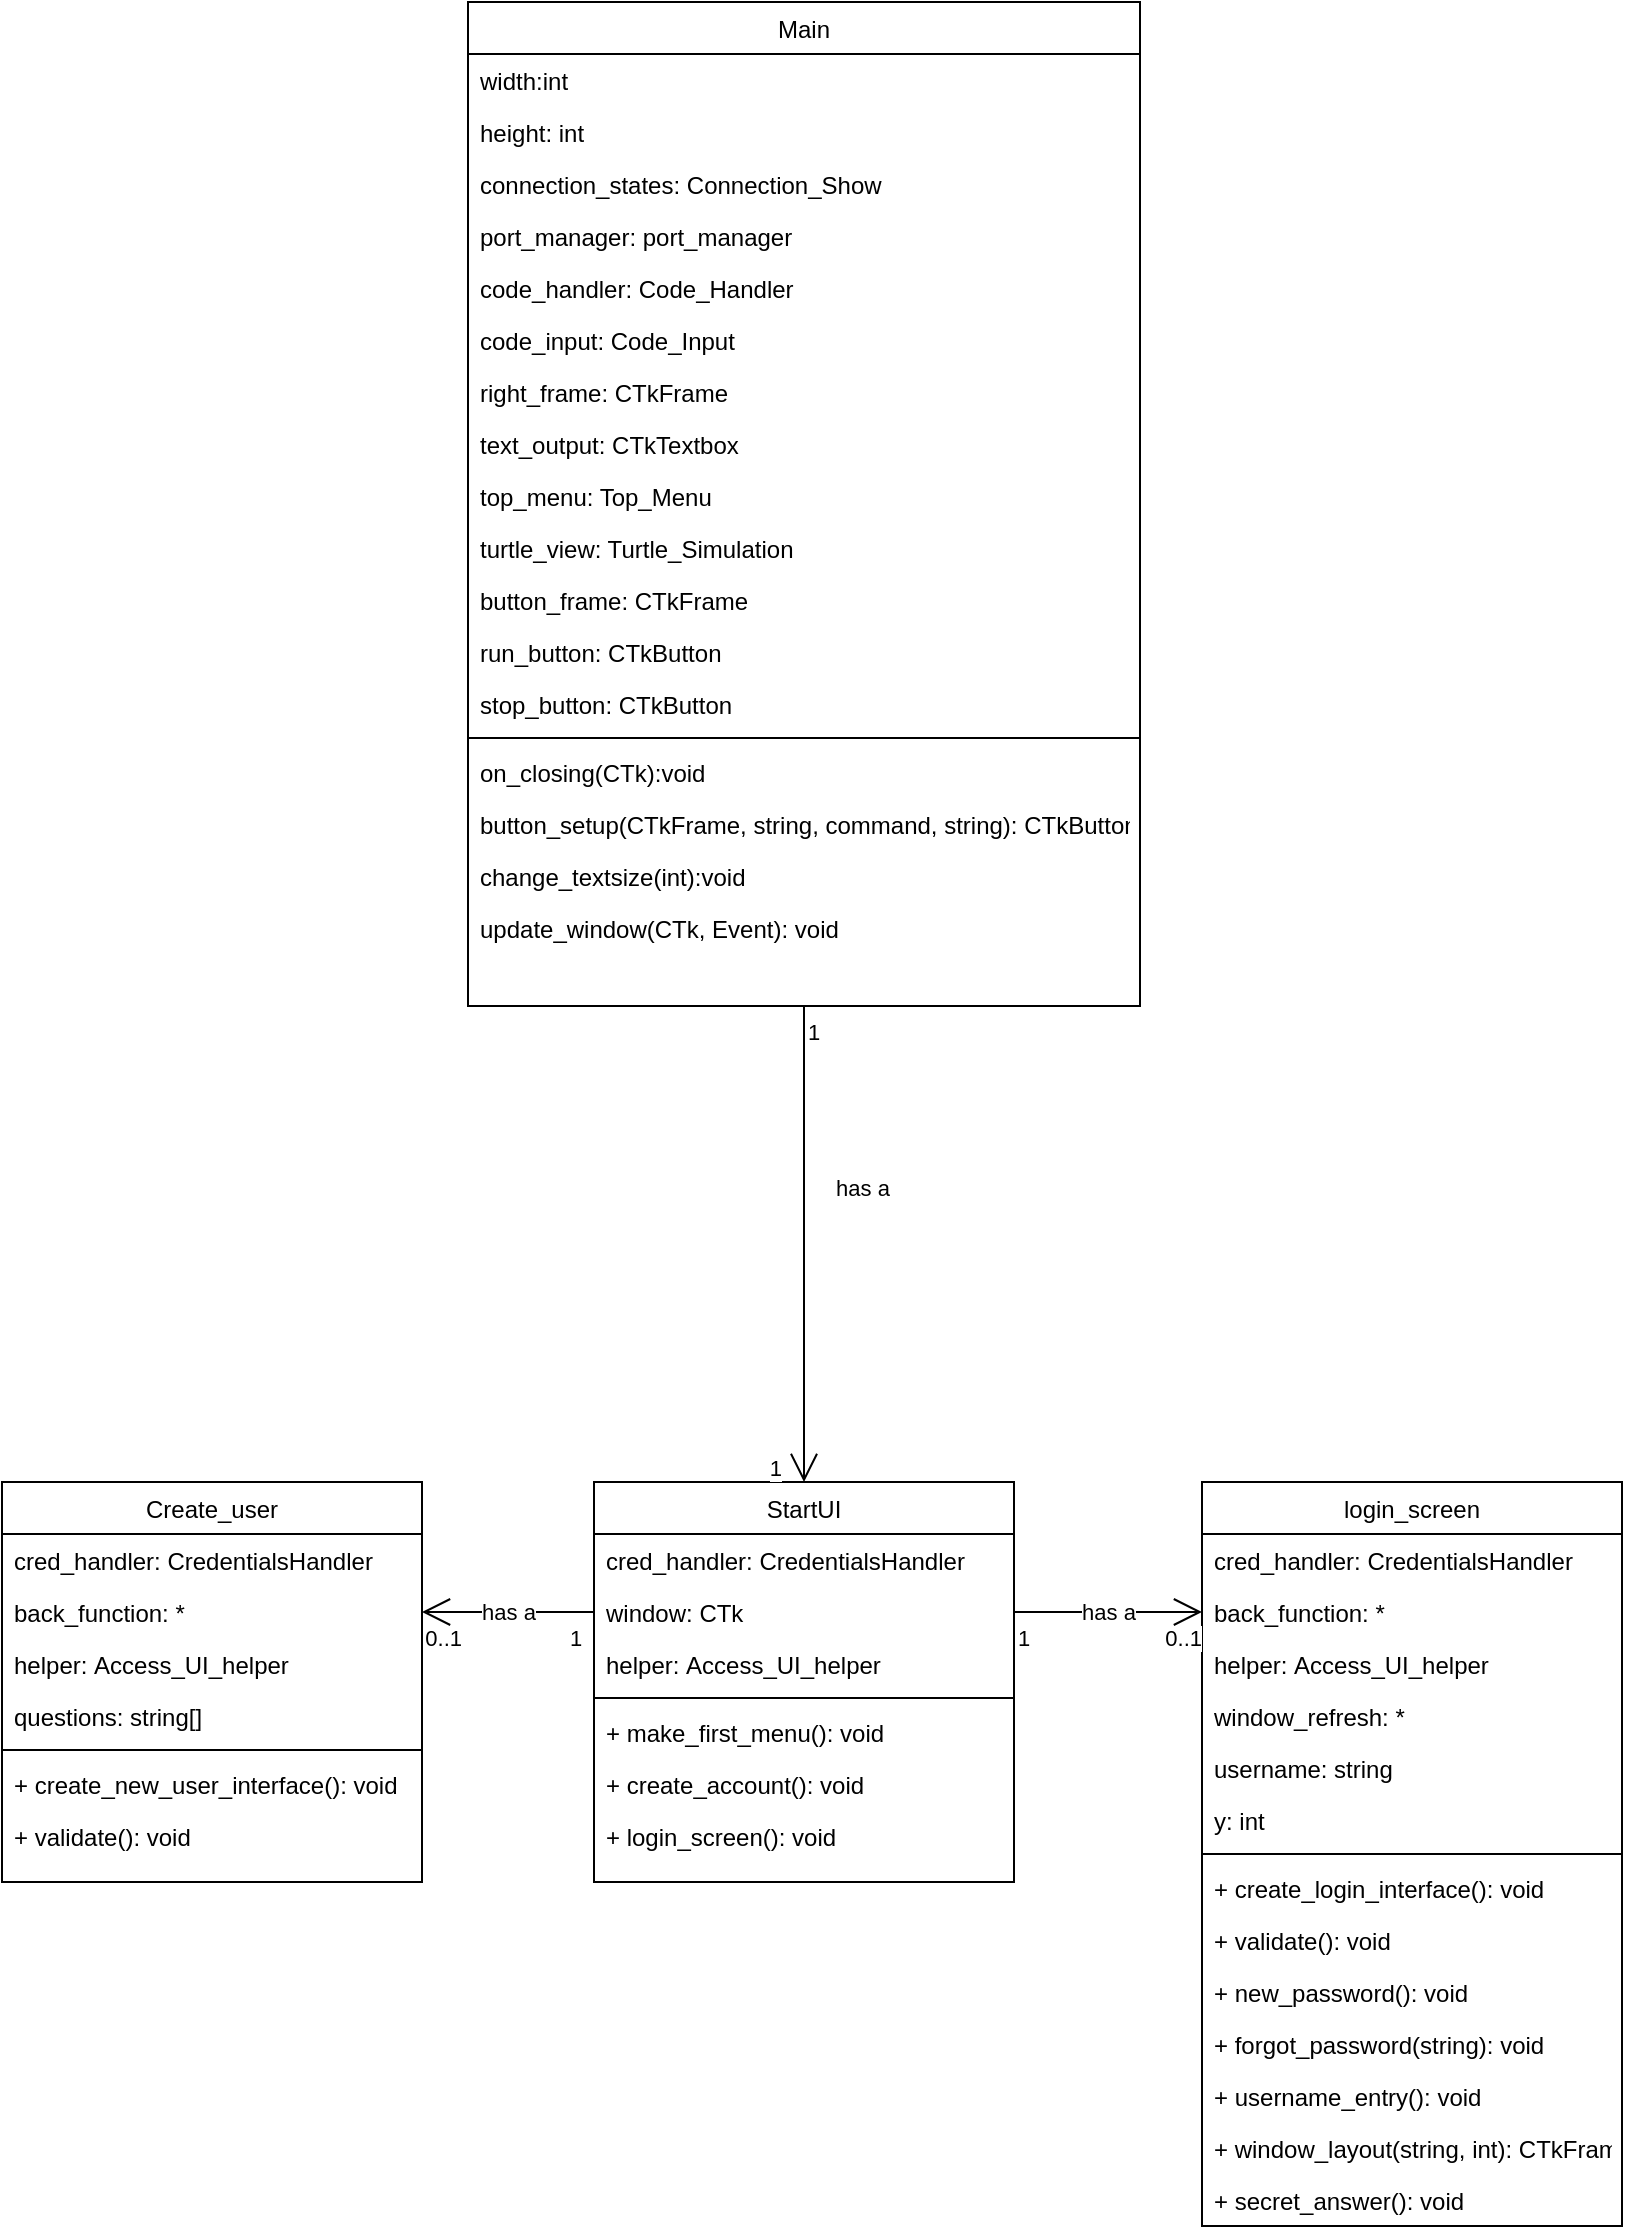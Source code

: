 <mxfile version="26.2.14">
  <diagram id="C5RBs43oDa-KdzZeNtuy" name="Page-1">
    <mxGraphModel dx="984" dy="2276" grid="1" gridSize="10" guides="1" tooltips="1" connect="1" arrows="1" fold="1" page="1" pageScale="1" pageWidth="827" pageHeight="1169" math="0" shadow="0">
      <root>
        <mxCell id="WIyWlLk6GJQsqaUBKTNV-0" />
        <mxCell id="WIyWlLk6GJQsqaUBKTNV-1" parent="WIyWlLk6GJQsqaUBKTNV-0" />
        <mxCell id="gDzdNd2LTdi7sWeR8Vei-63" value="Create_user" style="swimlane;fontStyle=0;align=center;verticalAlign=top;childLayout=stackLayout;horizontal=1;startSize=26;horizontalStack=0;resizeParent=1;resizeLast=0;collapsible=1;marginBottom=0;rounded=0;shadow=0;strokeWidth=1;" parent="WIyWlLk6GJQsqaUBKTNV-1" vertex="1">
          <mxGeometry x="50" y="490" width="210" height="200" as="geometry">
            <mxRectangle x="550" y="140" width="160" height="26" as="alternateBounds" />
          </mxGeometry>
        </mxCell>
        <mxCell id="gDzdNd2LTdi7sWeR8Vei-64" value="cred_handler: CredentialsHandler" style="text;align=left;verticalAlign=top;spacingLeft=4;spacingRight=4;overflow=hidden;rotatable=0;points=[[0,0.5],[1,0.5]];portConstraint=eastwest;" parent="gDzdNd2LTdi7sWeR8Vei-63" vertex="1">
          <mxGeometry y="26" width="210" height="26" as="geometry" />
        </mxCell>
        <mxCell id="gDzdNd2LTdi7sWeR8Vei-65" value="back_function: *" style="text;align=left;verticalAlign=top;spacingLeft=4;spacingRight=4;overflow=hidden;rotatable=0;points=[[0,0.5],[1,0.5]];portConstraint=eastwest;rounded=0;shadow=0;html=0;" parent="gDzdNd2LTdi7sWeR8Vei-63" vertex="1">
          <mxGeometry y="52" width="210" height="26" as="geometry" />
        </mxCell>
        <mxCell id="gDzdNd2LTdi7sWeR8Vei-66" value="helper: Access_UI_helper" style="text;align=left;verticalAlign=top;spacingLeft=4;spacingRight=4;overflow=hidden;rotatable=0;points=[[0,0.5],[1,0.5]];portConstraint=eastwest;rounded=0;shadow=0;html=0;" parent="gDzdNd2LTdi7sWeR8Vei-63" vertex="1">
          <mxGeometry y="78" width="210" height="26" as="geometry" />
        </mxCell>
        <mxCell id="H0IykVh78bHlKfV0S87f-43" value="questions: string[]" style="text;align=left;verticalAlign=top;spacingLeft=4;spacingRight=4;overflow=hidden;rotatable=0;points=[[0,0.5],[1,0.5]];portConstraint=eastwest;rounded=0;shadow=0;html=0;" parent="gDzdNd2LTdi7sWeR8Vei-63" vertex="1">
          <mxGeometry y="104" width="210" height="26" as="geometry" />
        </mxCell>
        <mxCell id="gDzdNd2LTdi7sWeR8Vei-67" value="" style="line;html=1;strokeWidth=1;align=left;verticalAlign=middle;spacingTop=-1;spacingLeft=3;spacingRight=3;rotatable=0;labelPosition=right;points=[];portConstraint=eastwest;" parent="gDzdNd2LTdi7sWeR8Vei-63" vertex="1">
          <mxGeometry y="130" width="210" height="8" as="geometry" />
        </mxCell>
        <mxCell id="gDzdNd2LTdi7sWeR8Vei-70" value="+ create_new_user_interface(): void" style="text;align=left;verticalAlign=top;spacingLeft=4;spacingRight=4;overflow=hidden;rotatable=0;points=[[0,0.5],[1,0.5]];portConstraint=eastwest;" parent="gDzdNd2LTdi7sWeR8Vei-63" vertex="1">
          <mxGeometry y="138" width="210" height="26" as="geometry" />
        </mxCell>
        <mxCell id="gDzdNd2LTdi7sWeR8Vei-71" value="+ validate(): void" style="text;align=left;verticalAlign=top;spacingLeft=4;spacingRight=4;overflow=hidden;rotatable=0;points=[[0,0.5],[1,0.5]];portConstraint=eastwest;fontSize=12;" parent="gDzdNd2LTdi7sWeR8Vei-63" vertex="1">
          <mxGeometry y="164" width="210" height="26" as="geometry" />
        </mxCell>
        <mxCell id="gDzdNd2LTdi7sWeR8Vei-75" value="login_screen" style="swimlane;fontStyle=0;align=center;verticalAlign=top;childLayout=stackLayout;horizontal=1;startSize=26;horizontalStack=0;resizeParent=1;resizeLast=0;collapsible=1;marginBottom=0;rounded=0;shadow=0;strokeWidth=1;" parent="WIyWlLk6GJQsqaUBKTNV-1" vertex="1">
          <mxGeometry x="650" y="490" width="210" height="372" as="geometry">
            <mxRectangle x="550" y="140" width="160" height="26" as="alternateBounds" />
          </mxGeometry>
        </mxCell>
        <mxCell id="gDzdNd2LTdi7sWeR8Vei-76" value="cred_handler: CredentialsHandler" style="text;align=left;verticalAlign=top;spacingLeft=4;spacingRight=4;overflow=hidden;rotatable=0;points=[[0,0.5],[1,0.5]];portConstraint=eastwest;" parent="gDzdNd2LTdi7sWeR8Vei-75" vertex="1">
          <mxGeometry y="26" width="210" height="26" as="geometry" />
        </mxCell>
        <mxCell id="gDzdNd2LTdi7sWeR8Vei-77" value="back_function: *" style="text;align=left;verticalAlign=top;spacingLeft=4;spacingRight=4;overflow=hidden;rotatable=0;points=[[0,0.5],[1,0.5]];portConstraint=eastwest;rounded=0;shadow=0;html=0;" parent="gDzdNd2LTdi7sWeR8Vei-75" vertex="1">
          <mxGeometry y="52" width="210" height="26" as="geometry" />
        </mxCell>
        <mxCell id="gDzdNd2LTdi7sWeR8Vei-78" value="helper: Access_UI_helper" style="text;align=left;verticalAlign=top;spacingLeft=4;spacingRight=4;overflow=hidden;rotatable=0;points=[[0,0.5],[1,0.5]];portConstraint=eastwest;rounded=0;shadow=0;html=0;" parent="gDzdNd2LTdi7sWeR8Vei-75" vertex="1">
          <mxGeometry y="78" width="210" height="26" as="geometry" />
        </mxCell>
        <mxCell id="H0IykVh78bHlKfV0S87f-33" value="window_refresh: *" style="text;align=left;verticalAlign=top;spacingLeft=4;spacingRight=4;overflow=hidden;rotatable=0;points=[[0,0.5],[1,0.5]];portConstraint=eastwest;rounded=0;shadow=0;html=0;" parent="gDzdNd2LTdi7sWeR8Vei-75" vertex="1">
          <mxGeometry y="104" width="210" height="26" as="geometry" />
        </mxCell>
        <mxCell id="H0IykVh78bHlKfV0S87f-34" value="username: string" style="text;align=left;verticalAlign=top;spacingLeft=4;spacingRight=4;overflow=hidden;rotatable=0;points=[[0,0.5],[1,0.5]];portConstraint=eastwest;rounded=0;shadow=0;html=0;" parent="gDzdNd2LTdi7sWeR8Vei-75" vertex="1">
          <mxGeometry y="130" width="210" height="26" as="geometry" />
        </mxCell>
        <mxCell id="H0IykVh78bHlKfV0S87f-35" value="y: int" style="text;align=left;verticalAlign=top;spacingLeft=4;spacingRight=4;overflow=hidden;rotatable=0;points=[[0,0.5],[1,0.5]];portConstraint=eastwest;rounded=0;shadow=0;html=0;" parent="gDzdNd2LTdi7sWeR8Vei-75" vertex="1">
          <mxGeometry y="156" width="210" height="26" as="geometry" />
        </mxCell>
        <mxCell id="gDzdNd2LTdi7sWeR8Vei-79" value="" style="line;html=1;strokeWidth=1;align=left;verticalAlign=middle;spacingTop=-1;spacingLeft=3;spacingRight=3;rotatable=0;labelPosition=right;points=[];portConstraint=eastwest;" parent="gDzdNd2LTdi7sWeR8Vei-75" vertex="1">
          <mxGeometry y="182" width="210" height="8" as="geometry" />
        </mxCell>
        <mxCell id="gDzdNd2LTdi7sWeR8Vei-82" value="+ create_login_interface(): void" style="text;align=left;verticalAlign=top;spacingLeft=4;spacingRight=4;overflow=hidden;rotatable=0;points=[[0,0.5],[1,0.5]];portConstraint=eastwest;" parent="gDzdNd2LTdi7sWeR8Vei-75" vertex="1">
          <mxGeometry y="190" width="210" height="26" as="geometry" />
        </mxCell>
        <mxCell id="gDzdNd2LTdi7sWeR8Vei-83" value="+ validate(): void" style="text;align=left;verticalAlign=top;spacingLeft=4;spacingRight=4;overflow=hidden;rotatable=0;points=[[0,0.5],[1,0.5]];portConstraint=eastwest;fontSize=12;" parent="gDzdNd2LTdi7sWeR8Vei-75" vertex="1">
          <mxGeometry y="216" width="210" height="26" as="geometry" />
        </mxCell>
        <mxCell id="H0IykVh78bHlKfV0S87f-36" value="+ new_password(): void" style="text;align=left;verticalAlign=top;spacingLeft=4;spacingRight=4;overflow=hidden;rotatable=0;points=[[0,0.5],[1,0.5]];portConstraint=eastwest;fontSize=12;" parent="gDzdNd2LTdi7sWeR8Vei-75" vertex="1">
          <mxGeometry y="242" width="210" height="26" as="geometry" />
        </mxCell>
        <mxCell id="gDzdNd2LTdi7sWeR8Vei-84" value="+ forgot_password(string): void" style="text;align=left;verticalAlign=top;spacingLeft=4;spacingRight=4;overflow=hidden;rotatable=0;points=[[0,0.5],[1,0.5]];portConstraint=eastwest;fontSize=12;" parent="gDzdNd2LTdi7sWeR8Vei-75" vertex="1">
          <mxGeometry y="268" width="210" height="26" as="geometry" />
        </mxCell>
        <mxCell id="H0IykVh78bHlKfV0S87f-37" value="+ username_entry(): void" style="text;align=left;verticalAlign=top;spacingLeft=4;spacingRight=4;overflow=hidden;rotatable=0;points=[[0,0.5],[1,0.5]];portConstraint=eastwest;fontSize=12;" parent="gDzdNd2LTdi7sWeR8Vei-75" vertex="1">
          <mxGeometry y="294" width="210" height="26" as="geometry" />
        </mxCell>
        <mxCell id="H0IykVh78bHlKfV0S87f-39" value="+ window_layout(string, int): CTkFrame" style="text;align=left;verticalAlign=top;spacingLeft=4;spacingRight=4;overflow=hidden;rotatable=0;points=[[0,0.5],[1,0.5]];portConstraint=eastwest;fontSize=12;" parent="gDzdNd2LTdi7sWeR8Vei-75" vertex="1">
          <mxGeometry y="320" width="210" height="26" as="geometry" />
        </mxCell>
        <mxCell id="H0IykVh78bHlKfV0S87f-38" value="+ secret_answer(): void" style="text;align=left;verticalAlign=top;spacingLeft=4;spacingRight=4;overflow=hidden;rotatable=0;points=[[0,0.5],[1,0.5]];portConstraint=eastwest;fontSize=12;" parent="gDzdNd2LTdi7sWeR8Vei-75" vertex="1">
          <mxGeometry y="346" width="210" height="26" as="geometry" />
        </mxCell>
        <mxCell id="gDzdNd2LTdi7sWeR8Vei-95" value="StartUI" style="swimlane;fontStyle=0;align=center;verticalAlign=top;childLayout=stackLayout;horizontal=1;startSize=26;horizontalStack=0;resizeParent=1;resizeLast=0;collapsible=1;marginBottom=0;rounded=0;shadow=0;strokeWidth=1;" parent="WIyWlLk6GJQsqaUBKTNV-1" vertex="1">
          <mxGeometry x="346" y="490" width="210" height="200" as="geometry">
            <mxRectangle x="550" y="140" width="160" height="26" as="alternateBounds" />
          </mxGeometry>
        </mxCell>
        <mxCell id="gDzdNd2LTdi7sWeR8Vei-96" value="cred_handler: CredentialsHandler" style="text;align=left;verticalAlign=top;spacingLeft=4;spacingRight=4;overflow=hidden;rotatable=0;points=[[0,0.5],[1,0.5]];portConstraint=eastwest;" parent="gDzdNd2LTdi7sWeR8Vei-95" vertex="1">
          <mxGeometry y="26" width="210" height="26" as="geometry" />
        </mxCell>
        <mxCell id="gDzdNd2LTdi7sWeR8Vei-97" value="window: CTk" style="text;align=left;verticalAlign=top;spacingLeft=4;spacingRight=4;overflow=hidden;rotatable=0;points=[[0,0.5],[1,0.5]];portConstraint=eastwest;rounded=0;shadow=0;html=0;" parent="gDzdNd2LTdi7sWeR8Vei-95" vertex="1">
          <mxGeometry y="52" width="210" height="26" as="geometry" />
        </mxCell>
        <mxCell id="gDzdNd2LTdi7sWeR8Vei-98" value="helper: Access_UI_helper" style="text;align=left;verticalAlign=top;spacingLeft=4;spacingRight=4;overflow=hidden;rotatable=0;points=[[0,0.5],[1,0.5]];portConstraint=eastwest;rounded=0;shadow=0;html=0;" parent="gDzdNd2LTdi7sWeR8Vei-95" vertex="1">
          <mxGeometry y="78" width="210" height="26" as="geometry" />
        </mxCell>
        <mxCell id="gDzdNd2LTdi7sWeR8Vei-99" value="" style="line;html=1;strokeWidth=1;align=left;verticalAlign=middle;spacingTop=-1;spacingLeft=3;spacingRight=3;rotatable=0;labelPosition=right;points=[];portConstraint=eastwest;" parent="gDzdNd2LTdi7sWeR8Vei-95" vertex="1">
          <mxGeometry y="104" width="210" height="8" as="geometry" />
        </mxCell>
        <mxCell id="gDzdNd2LTdi7sWeR8Vei-100" value="+ make_first_menu(): void&#xa;" style="text;align=left;verticalAlign=top;spacingLeft=4;spacingRight=4;overflow=hidden;rotatable=0;points=[[0,0.5],[1,0.5]];portConstraint=eastwest;" parent="gDzdNd2LTdi7sWeR8Vei-95" vertex="1">
          <mxGeometry y="112" width="210" height="26" as="geometry" />
        </mxCell>
        <mxCell id="gDzdNd2LTdi7sWeR8Vei-101" value="+ create_account(): void&#xa;" style="text;align=left;verticalAlign=top;spacingLeft=4;spacingRight=4;overflow=hidden;rotatable=0;points=[[0,0.5],[1,0.5]];portConstraint=eastwest;" parent="gDzdNd2LTdi7sWeR8Vei-95" vertex="1">
          <mxGeometry y="138" width="210" height="26" as="geometry" />
        </mxCell>
        <mxCell id="gDzdNd2LTdi7sWeR8Vei-103" value="+ login_screen(): void" style="text;align=left;verticalAlign=top;spacingLeft=4;spacingRight=4;overflow=hidden;rotatable=0;points=[[0,0.5],[1,0.5]];portConstraint=eastwest;fontSize=12;" parent="gDzdNd2LTdi7sWeR8Vei-95" vertex="1">
          <mxGeometry y="164" width="210" height="26" as="geometry" />
        </mxCell>
        <mxCell id="gDzdNd2LTdi7sWeR8Vei-125" value="Main" style="swimlane;fontStyle=0;align=center;verticalAlign=top;childLayout=stackLayout;horizontal=1;startSize=26;horizontalStack=0;resizeParent=1;resizeLast=0;collapsible=1;marginBottom=0;rounded=0;shadow=0;strokeWidth=1;" parent="WIyWlLk6GJQsqaUBKTNV-1" vertex="1">
          <mxGeometry x="283" y="-250" width="336" height="502" as="geometry">
            <mxRectangle x="550" y="140" width="160" height="26" as="alternateBounds" />
          </mxGeometry>
        </mxCell>
        <mxCell id="gDzdNd2LTdi7sWeR8Vei-126" value="width:int" style="text;align=left;verticalAlign=top;spacingLeft=4;spacingRight=4;overflow=hidden;rotatable=0;points=[[0,0.5],[1,0.5]];portConstraint=eastwest;" parent="gDzdNd2LTdi7sWeR8Vei-125" vertex="1">
          <mxGeometry y="26" width="336" height="26" as="geometry" />
        </mxCell>
        <mxCell id="gDzdNd2LTdi7sWeR8Vei-127" value="height: int" style="text;align=left;verticalAlign=top;spacingLeft=4;spacingRight=4;overflow=hidden;rotatable=0;points=[[0,0.5],[1,0.5]];portConstraint=eastwest;rounded=0;shadow=0;html=0;" parent="gDzdNd2LTdi7sWeR8Vei-125" vertex="1">
          <mxGeometry y="52" width="336" height="26" as="geometry" />
        </mxCell>
        <mxCell id="gDzdNd2LTdi7sWeR8Vei-133" value="connection_states: Connection_Show" style="text;align=left;verticalAlign=top;spacingLeft=4;spacingRight=4;overflow=hidden;rotatable=0;points=[[0,0.5],[1,0.5]];portConstraint=eastwest;rounded=0;shadow=0;html=0;" parent="gDzdNd2LTdi7sWeR8Vei-125" vertex="1">
          <mxGeometry y="78" width="336" height="26" as="geometry" />
        </mxCell>
        <mxCell id="gDzdNd2LTdi7sWeR8Vei-128" value="port_manager: port_manager" style="text;align=left;verticalAlign=top;spacingLeft=4;spacingRight=4;overflow=hidden;rotatable=0;points=[[0,0.5],[1,0.5]];portConstraint=eastwest;rounded=0;shadow=0;html=0;" parent="gDzdNd2LTdi7sWeR8Vei-125" vertex="1">
          <mxGeometry y="104" width="336" height="26" as="geometry" />
        </mxCell>
        <mxCell id="DOuCb__6yNhxI4UDkO2R-0" value="code_handler: Code_Handler" style="text;align=left;verticalAlign=top;spacingLeft=4;spacingRight=4;overflow=hidden;rotatable=0;points=[[0,0.5],[1,0.5]];portConstraint=eastwest;rounded=0;shadow=0;html=0;" vertex="1" parent="gDzdNd2LTdi7sWeR8Vei-125">
          <mxGeometry y="130" width="336" height="26" as="geometry" />
        </mxCell>
        <mxCell id="DOuCb__6yNhxI4UDkO2R-3" value="code_input: Code_Input" style="text;align=left;verticalAlign=top;spacingLeft=4;spacingRight=4;overflow=hidden;rotatable=0;points=[[0,0.5],[1,0.5]];portConstraint=eastwest;rounded=0;shadow=0;html=0;" vertex="1" parent="gDzdNd2LTdi7sWeR8Vei-125">
          <mxGeometry y="156" width="336" height="26" as="geometry" />
        </mxCell>
        <mxCell id="DOuCb__6yNhxI4UDkO2R-1" value="right_frame: CTkFrame" style="text;align=left;verticalAlign=top;spacingLeft=4;spacingRight=4;overflow=hidden;rotatable=0;points=[[0,0.5],[1,0.5]];portConstraint=eastwest;rounded=0;shadow=0;html=0;" vertex="1" parent="gDzdNd2LTdi7sWeR8Vei-125">
          <mxGeometry y="182" width="336" height="26" as="geometry" />
        </mxCell>
        <mxCell id="DOuCb__6yNhxI4UDkO2R-4" value="text_output: CTkTextbox" style="text;align=left;verticalAlign=top;spacingLeft=4;spacingRight=4;overflow=hidden;rotatable=0;points=[[0,0.5],[1,0.5]];portConstraint=eastwest;rounded=0;shadow=0;html=0;" vertex="1" parent="gDzdNd2LTdi7sWeR8Vei-125">
          <mxGeometry y="208" width="336" height="26" as="geometry" />
        </mxCell>
        <mxCell id="DOuCb__6yNhxI4UDkO2R-2" value="top_menu: Top_Menu" style="text;align=left;verticalAlign=top;spacingLeft=4;spacingRight=4;overflow=hidden;rotatable=0;points=[[0,0.5],[1,0.5]];portConstraint=eastwest;rounded=0;shadow=0;html=0;" vertex="1" parent="gDzdNd2LTdi7sWeR8Vei-125">
          <mxGeometry y="234" width="336" height="26" as="geometry" />
        </mxCell>
        <mxCell id="DOuCb__6yNhxI4UDkO2R-5" value="turtle_view: Turtle_Simulation" style="text;align=left;verticalAlign=top;spacingLeft=4;spacingRight=4;overflow=hidden;rotatable=0;points=[[0,0.5],[1,0.5]];portConstraint=eastwest;rounded=0;shadow=0;html=0;" vertex="1" parent="gDzdNd2LTdi7sWeR8Vei-125">
          <mxGeometry y="260" width="336" height="26" as="geometry" />
        </mxCell>
        <mxCell id="DOuCb__6yNhxI4UDkO2R-7" value="button_frame: CTkFrame" style="text;align=left;verticalAlign=top;spacingLeft=4;spacingRight=4;overflow=hidden;rotatable=0;points=[[0,0.5],[1,0.5]];portConstraint=eastwest;rounded=0;shadow=0;html=0;" vertex="1" parent="gDzdNd2LTdi7sWeR8Vei-125">
          <mxGeometry y="286" width="336" height="26" as="geometry" />
        </mxCell>
        <mxCell id="DOuCb__6yNhxI4UDkO2R-6" value="run_button: CTkButton" style="text;align=left;verticalAlign=top;spacingLeft=4;spacingRight=4;overflow=hidden;rotatable=0;points=[[0,0.5],[1,0.5]];portConstraint=eastwest;rounded=0;shadow=0;html=0;" vertex="1" parent="gDzdNd2LTdi7sWeR8Vei-125">
          <mxGeometry y="312" width="336" height="26" as="geometry" />
        </mxCell>
        <mxCell id="H0IykVh78bHlKfV0S87f-44" value="stop_button: CTkButton" style="text;align=left;verticalAlign=top;spacingLeft=4;spacingRight=4;overflow=hidden;rotatable=0;points=[[0,0.5],[1,0.5]];portConstraint=eastwest;rounded=0;shadow=0;html=0;" parent="gDzdNd2LTdi7sWeR8Vei-125" vertex="1">
          <mxGeometry y="338" width="336" height="26" as="geometry" />
        </mxCell>
        <mxCell id="gDzdNd2LTdi7sWeR8Vei-129" value="" style="line;html=1;strokeWidth=1;align=left;verticalAlign=middle;spacingTop=-1;spacingLeft=3;spacingRight=3;rotatable=0;labelPosition=right;points=[];portConstraint=eastwest;" parent="gDzdNd2LTdi7sWeR8Vei-125" vertex="1">
          <mxGeometry y="364" width="336" height="8" as="geometry" />
        </mxCell>
        <mxCell id="gDzdNd2LTdi7sWeR8Vei-130" value="on_closing(CTk):void" style="text;align=left;verticalAlign=top;spacingLeft=4;spacingRight=4;overflow=hidden;rotatable=0;points=[[0,0.5],[1,0.5]];portConstraint=eastwest;" parent="gDzdNd2LTdi7sWeR8Vei-125" vertex="1">
          <mxGeometry y="372" width="336" height="26" as="geometry" />
        </mxCell>
        <mxCell id="gDzdNd2LTdi7sWeR8Vei-131" value="button_setup(CTkFrame, string, command, string): CTkButton" style="text;align=left;verticalAlign=top;spacingLeft=4;spacingRight=4;overflow=hidden;rotatable=0;points=[[0,0.5],[1,0.5]];portConstraint=eastwest;" parent="gDzdNd2LTdi7sWeR8Vei-125" vertex="1">
          <mxGeometry y="398" width="336" height="26" as="geometry" />
        </mxCell>
        <mxCell id="H0IykVh78bHlKfV0S87f-45" value="change_textsize(int):void" style="text;align=left;verticalAlign=top;spacingLeft=4;spacingRight=4;overflow=hidden;rotatable=0;points=[[0,0.5],[1,0.5]];portConstraint=eastwest;" parent="gDzdNd2LTdi7sWeR8Vei-125" vertex="1">
          <mxGeometry y="424" width="336" height="26" as="geometry" />
        </mxCell>
        <mxCell id="gDzdNd2LTdi7sWeR8Vei-80" value="update_window(CTk, Event): void" style="text;align=left;verticalAlign=top;spacingLeft=4;spacingRight=4;overflow=hidden;rotatable=0;points=[[0,0.5],[1,0.5]];portConstraint=eastwest;" parent="gDzdNd2LTdi7sWeR8Vei-125" vertex="1">
          <mxGeometry y="450" width="336" height="26" as="geometry" />
        </mxCell>
        <mxCell id="gDzdNd2LTdi7sWeR8Vei-146" value="has a" style="endArrow=open;html=1;endSize=12;startArrow=none;startSize=14;startFill=0;edgeStyle=orthogonalEdgeStyle;rounded=0;entryX=0.5;entryY=0;entryDx=0;entryDy=0;exitX=0.5;exitY=1;exitDx=0;exitDy=0;" parent="WIyWlLk6GJQsqaUBKTNV-1" source="gDzdNd2LTdi7sWeR8Vei-125" target="gDzdNd2LTdi7sWeR8Vei-95" edge="1">
          <mxGeometry x="-0.235" y="29" relative="1" as="geometry">
            <mxPoint x="1305" y="916" as="sourcePoint" />
            <mxPoint x="1285" y="1060" as="targetPoint" />
            <mxPoint as="offset" />
          </mxGeometry>
        </mxCell>
        <mxCell id="gDzdNd2LTdi7sWeR8Vei-147" value="1" style="edgeLabel;resizable=0;html=1;align=left;verticalAlign=top;" parent="gDzdNd2LTdi7sWeR8Vei-146" connectable="0" vertex="1">
          <mxGeometry x="-1" relative="1" as="geometry" />
        </mxCell>
        <mxCell id="gDzdNd2LTdi7sWeR8Vei-148" value="1" style="edgeLabel;resizable=0;html=1;align=right;verticalAlign=top;" parent="gDzdNd2LTdi7sWeR8Vei-146" connectable="0" vertex="1">
          <mxGeometry x="1" relative="1" as="geometry">
            <mxPoint x="-11" y="-20" as="offset" />
          </mxGeometry>
        </mxCell>
        <mxCell id="gDzdNd2LTdi7sWeR8Vei-149" value="has a" style="endArrow=open;html=1;endSize=12;startArrow=none;startSize=14;startFill=0;edgeStyle=orthogonalEdgeStyle;rounded=0;exitX=1;exitY=0.5;exitDx=0;exitDy=0;entryX=0;entryY=0.5;entryDx=0;entryDy=0;" parent="WIyWlLk6GJQsqaUBKTNV-1" source="gDzdNd2LTdi7sWeR8Vei-97" target="gDzdNd2LTdi7sWeR8Vei-77" edge="1">
          <mxGeometry relative="1" as="geometry">
            <mxPoint x="1430" y="687" as="sourcePoint" />
            <mxPoint x="1510" y="490" as="targetPoint" />
            <Array as="points">
              <mxPoint x="630" y="555" />
              <mxPoint x="630" y="555" />
            </Array>
          </mxGeometry>
        </mxCell>
        <mxCell id="gDzdNd2LTdi7sWeR8Vei-150" value="1" style="edgeLabel;resizable=0;html=1;align=left;verticalAlign=top;" parent="gDzdNd2LTdi7sWeR8Vei-149" connectable="0" vertex="1">
          <mxGeometry x="-1" relative="1" as="geometry" />
        </mxCell>
        <mxCell id="gDzdNd2LTdi7sWeR8Vei-151" value="0..1" style="edgeLabel;resizable=0;html=1;align=right;verticalAlign=top;" parent="gDzdNd2LTdi7sWeR8Vei-149" connectable="0" vertex="1">
          <mxGeometry x="1" relative="1" as="geometry" />
        </mxCell>
        <mxCell id="gDzdNd2LTdi7sWeR8Vei-152" value="has a" style="endArrow=open;html=1;endSize=12;startArrow=none;startSize=14;startFill=0;edgeStyle=orthogonalEdgeStyle;rounded=0;exitX=0;exitY=0.5;exitDx=0;exitDy=0;entryX=1;entryY=0.5;entryDx=0;entryDy=0;" parent="WIyWlLk6GJQsqaUBKTNV-1" source="gDzdNd2LTdi7sWeR8Vei-97" target="gDzdNd2LTdi7sWeR8Vei-65" edge="1">
          <mxGeometry relative="1" as="geometry">
            <mxPoint x="564" y="565" as="sourcePoint" />
            <mxPoint x="660" y="565" as="targetPoint" />
            <Array as="points">
              <mxPoint x="300" y="555" />
              <mxPoint x="300" y="555" />
            </Array>
          </mxGeometry>
        </mxCell>
        <mxCell id="gDzdNd2LTdi7sWeR8Vei-153" value="1" style="edgeLabel;resizable=0;html=1;align=left;verticalAlign=top;" parent="gDzdNd2LTdi7sWeR8Vei-152" connectable="0" vertex="1">
          <mxGeometry x="-1" relative="1" as="geometry">
            <mxPoint x="-14" as="offset" />
          </mxGeometry>
        </mxCell>
        <mxCell id="gDzdNd2LTdi7sWeR8Vei-154" value="0..1" style="edgeLabel;resizable=0;html=1;align=right;verticalAlign=top;" parent="gDzdNd2LTdi7sWeR8Vei-152" connectable="0" vertex="1">
          <mxGeometry x="1" relative="1" as="geometry">
            <mxPoint x="20" as="offset" />
          </mxGeometry>
        </mxCell>
      </root>
    </mxGraphModel>
  </diagram>
</mxfile>
